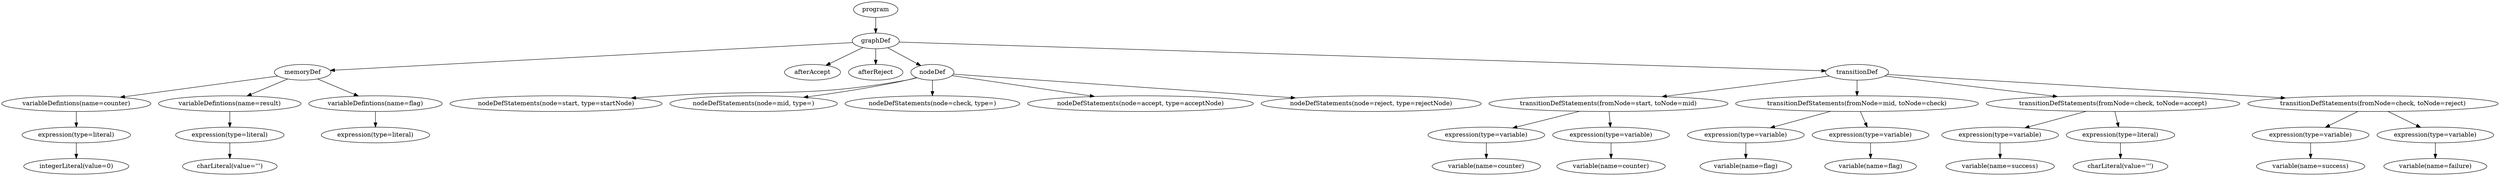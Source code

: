 digraph AST {
    node0 [label="program"];
    node0 -> node1;
    node1 [label="graphDef"];
    node1 -> node2;
    node2 [label="memoryDef"];
    node2 -> node3;
    node3 [label="variableDefintions(name=counter)"];
    node3 -> node4;
    node4 [label="expression(type=literal)"];
    node4 -> node5;
    node5 [label="integerLiteral(value=0)"];
    node2 -> node6;
    node6 [label="variableDefintions(name=result)"];
    node6 -> node7;
    node7 [label="expression(type=literal)"];
    node7 -> node8;
    node8 [label="charLiteral(value=''')"];
    node2 -> node9;
    node9 [label="variableDefintions(name=flag)"];
    node9 -> node10;
    node10 [label="expression(type=literal)"];
    node1 -> node11;
    node11 [label="afterAccept"];
    node1 -> node12;
    node12 [label="afterReject"];
    node1 -> node13;
    node13 [label="nodeDef"];
    node13 -> node14;
    node14 [label="nodeDefStatements(node=start, type=startNode)"];
    node13 -> node15;
    node15 [label="nodeDefStatements(node=mid, type=)"];
    node13 -> node16;
    node16 [label="nodeDefStatements(node=check, type=)"];
    node13 -> node17;
    node17 [label="nodeDefStatements(node=accept, type=acceptNode)"];
    node13 -> node18;
    node18 [label="nodeDefStatements(node=reject, type=rejectNode)"];
    node1 -> node19;
    node19 [label="transitionDef"];
    node19 -> node20;
    node20 [label="transitionDefStatements(fromNode=start, toNode=mid)"];
    node20 -> node21;
    node21 [label="expression(type=variable)"];
    node21 -> node22;
    node22 [label="variable(name=counter)"];
    node20 -> node23;
    node23 [label="expression(type=variable)"];
    node23 -> node24;
    node24 [label="variable(name=counter)"];
    node19 -> node25;
    node25 [label="transitionDefStatements(fromNode=mid, toNode=check)"];
    node25 -> node26;
    node26 [label="expression(type=variable)"];
    node26 -> node27;
    node27 [label="variable(name=flag)"];
    node25 -> node28;
    node28 [label="expression(type=variable)"];
    node28 -> node29;
    node29 [label="variable(name=flag)"];
    node19 -> node30;
    node30 [label="transitionDefStatements(fromNode=check, toNode=accept)"];
    node30 -> node31;
    node31 [label="expression(type=variable)"];
    node31 -> node32;
    node32 [label="variable(name=success)"];
    node30 -> node33;
    node33 [label="expression(type=literal)"];
    node33 -> node34;
    node34 [label="charLiteral(value=''')"];
    node19 -> node35;
    node35 [label="transitionDefStatements(fromNode=check, toNode=reject)"];
    node35 -> node36;
    node36 [label="expression(type=variable)"];
    node36 -> node37;
    node37 [label="variable(name=success)"];
    node35 -> node38;
    node38 [label="expression(type=variable)"];
    node38 -> node39;
    node39 [label="variable(name=failure)"];
}